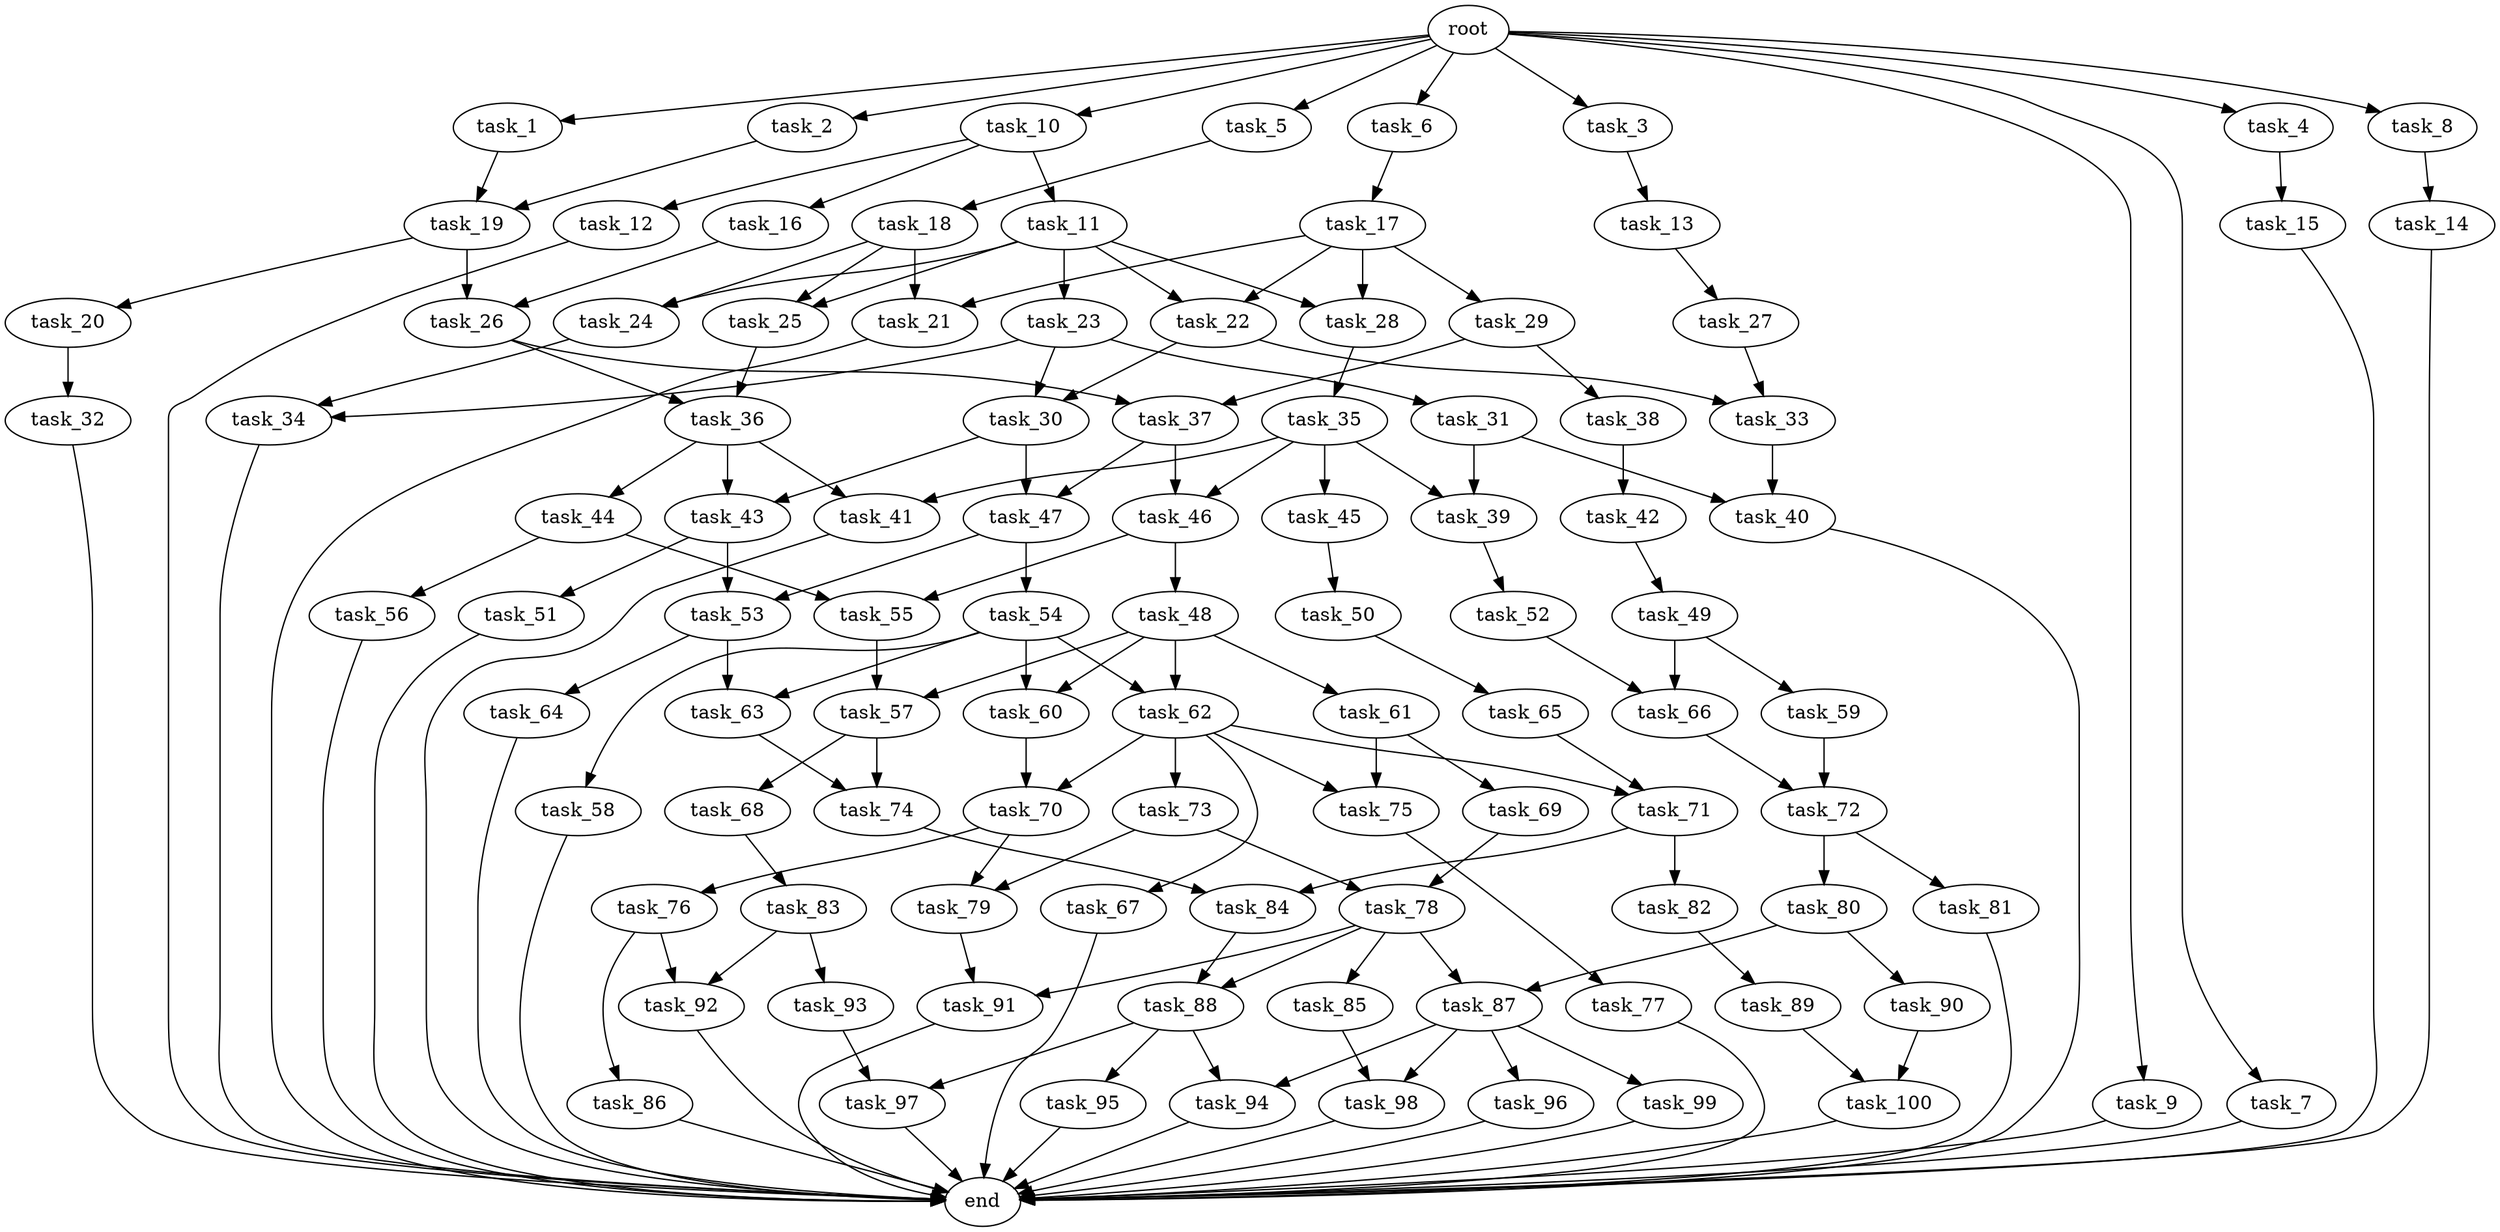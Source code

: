 digraph G {
  task_19 [size="3.263948e+09"];
  task_53 [size="3.812317e+09"];
  task_69 [size="6.804256e+08"];
  task_25 [size="7.364936e+07"];
  task_51 [size="4.761424e+09"];
  task_61 [size="3.924974e+09"];
  task_72 [size="2.969346e+09"];
  task_59 [size="5.168847e+08"];
  task_6 [size="5.136105e+08"];
  root [size="0.000000e+00"];
  task_3 [size="4.020732e+09"];
  task_60 [size="2.335431e+09"];
  task_76 [size="3.916910e+09"];
  task_48 [size="2.359742e+09"];
  task_84 [size="4.618931e+09"];
  task_86 [size="1.499413e+09"];
  task_11 [size="2.348254e+09"];
  task_54 [size="4.617043e+09"];
  task_36 [size="3.537651e+09"];
  task_97 [size="1.600188e+09"];
  task_58 [size="3.564946e+09"];
  task_62 [size="1.655793e+09"];
  task_57 [size="2.984838e+09"];
  task_22 [size="1.654909e+09"];
  task_28 [size="1.265773e+09"];
  task_41 [size="1.326909e+09"];
  task_78 [size="2.702558e+09"];
  task_47 [size="3.476037e+09"];
  task_43 [size="1.728052e+09"];
  task_94 [size="4.931930e+09"];
  task_9 [size="3.462102e+09"];
  task_68 [size="3.113423e+09"];
  task_70 [size="4.714711e+09"];
  task_23 [size="9.306272e+08"];
  task_88 [size="5.181705e+07"];
  task_8 [size="4.120385e+09"];
  task_87 [size="1.382519e+09"];
  task_35 [size="4.163380e+09"];
  task_42 [size="2.921593e+09"];
  end [size="0.000000e+00"];
  task_63 [size="4.060349e+09"];
  task_45 [size="2.813526e+09"];
  task_17 [size="3.720420e+09"];
  task_7 [size="1.246122e+08"];
  task_13 [size="1.666811e+09"];
  task_1 [size="8.339578e+08"];
  task_100 [size="3.014205e+09"];
  task_89 [size="2.048516e+09"];
  task_83 [size="2.836664e+09"];
  task_74 [size="3.760712e+09"];
  task_90 [size="3.813713e+09"];
  task_34 [size="3.225708e+09"];
  task_85 [size="3.626547e+09"];
  task_98 [size="2.179356e+09"];
  task_67 [size="6.297558e+07"];
  task_21 [size="2.968907e+09"];
  task_82 [size="1.157133e+09"];
  task_20 [size="1.370680e+09"];
  task_52 [size="5.614987e+08"];
  task_50 [size="1.289196e+09"];
  task_31 [size="3.723418e+09"];
  task_93 [size="2.323355e+09"];
  task_79 [size="2.688526e+09"];
  task_15 [size="3.776024e+09"];
  task_96 [size="5.401309e+08"];
  task_5 [size="3.582257e+09"];
  task_12 [size="1.927033e+09"];
  task_32 [size="3.727829e+09"];
  task_4 [size="8.773735e+08"];
  task_44 [size="5.860125e+08"];
  task_16 [size="4.031521e+09"];
  task_92 [size="8.727826e+08"];
  task_18 [size="1.739010e+09"];
  task_80 [size="2.900660e+09"];
  task_37 [size="4.172254e+09"];
  task_71 [size="5.662845e+08"];
  task_24 [size="3.970511e+09"];
  task_64 [size="2.830052e+09"];
  task_26 [size="1.551410e+09"];
  task_81 [size="1.420214e+09"];
  task_66 [size="4.798217e+09"];
  task_56 [size="3.458964e+09"];
  task_33 [size="3.787271e+09"];
  task_77 [size="4.013001e+09"];
  task_14 [size="3.754838e+09"];
  task_65 [size="3.111096e+09"];
  task_99 [size="3.275656e+09"];
  task_29 [size="4.177788e+09"];
  task_73 [size="2.572707e+09"];
  task_49 [size="2.527370e+09"];
  task_30 [size="3.371382e+09"];
  task_55 [size="1.830389e+09"];
  task_75 [size="2.870130e+09"];
  task_46 [size="2.778955e+09"];
  task_27 [size="3.277373e+09"];
  task_39 [size="1.500216e+09"];
  task_38 [size="2.361712e+09"];
  task_2 [size="2.419026e+08"];
  task_91 [size="3.361073e+09"];
  task_95 [size="2.840232e+09"];
  task_40 [size="2.719156e+09"];
  task_10 [size="1.259952e+09"];

  task_19 -> task_20 [size="3.263948e+08"];
  task_19 -> task_26 [size="3.263948e+08"];
  task_53 -> task_63 [size="3.812317e+08"];
  task_53 -> task_64 [size="3.812317e+08"];
  task_69 -> task_78 [size="1.360851e+08"];
  task_25 -> task_36 [size="7.364936e+06"];
  task_51 -> end [size="1.000000e-12"];
  task_61 -> task_75 [size="7.849948e+08"];
  task_61 -> task_69 [size="7.849948e+08"];
  task_72 -> task_81 [size="2.969346e+08"];
  task_72 -> task_80 [size="2.969346e+08"];
  task_59 -> task_72 [size="1.033769e+08"];
  task_6 -> task_17 [size="1.027221e+08"];
  root -> task_2 [size="1.000000e-12"];
  root -> task_7 [size="1.000000e-12"];
  root -> task_4 [size="1.000000e-12"];
  root -> task_5 [size="1.000000e-12"];
  root -> task_3 [size="1.000000e-12"];
  root -> task_8 [size="1.000000e-12"];
  root -> task_9 [size="1.000000e-12"];
  root -> task_10 [size="1.000000e-12"];
  root -> task_6 [size="1.000000e-12"];
  root -> task_1 [size="1.000000e-12"];
  task_3 -> task_13 [size="8.041463e+08"];
  task_60 -> task_70 [size="2.335431e+08"];
  task_76 -> task_86 [size="7.833819e+08"];
  task_76 -> task_92 [size="7.833819e+08"];
  task_48 -> task_61 [size="4.719484e+08"];
  task_48 -> task_57 [size="4.719484e+08"];
  task_48 -> task_60 [size="4.719484e+08"];
  task_48 -> task_62 [size="4.719484e+08"];
  task_84 -> task_88 [size="4.618931e+08"];
  task_86 -> end [size="1.000000e-12"];
  task_11 -> task_25 [size="4.696508e+08"];
  task_11 -> task_24 [size="4.696508e+08"];
  task_11 -> task_22 [size="4.696508e+08"];
  task_11 -> task_28 [size="4.696508e+08"];
  task_11 -> task_23 [size="4.696508e+08"];
  task_54 -> task_58 [size="9.234087e+08"];
  task_54 -> task_62 [size="9.234087e+08"];
  task_54 -> task_60 [size="9.234087e+08"];
  task_54 -> task_63 [size="9.234087e+08"];
  task_36 -> task_43 [size="3.537651e+08"];
  task_36 -> task_44 [size="3.537651e+08"];
  task_36 -> task_41 [size="3.537651e+08"];
  task_97 -> end [size="1.000000e-12"];
  task_58 -> end [size="1.000000e-12"];
  task_62 -> task_67 [size="1.655793e+08"];
  task_62 -> task_73 [size="1.655793e+08"];
  task_62 -> task_71 [size="1.655793e+08"];
  task_62 -> task_70 [size="1.655793e+08"];
  task_62 -> task_75 [size="1.655793e+08"];
  task_57 -> task_74 [size="2.984838e+08"];
  task_57 -> task_68 [size="2.984838e+08"];
  task_22 -> task_30 [size="1.654909e+08"];
  task_22 -> task_33 [size="1.654909e+08"];
  task_28 -> task_35 [size="1.265773e+08"];
  task_41 -> end [size="1.000000e-12"];
  task_78 -> task_85 [size="2.702558e+08"];
  task_78 -> task_88 [size="2.702558e+08"];
  task_78 -> task_87 [size="2.702558e+08"];
  task_78 -> task_91 [size="2.702558e+08"];
  task_47 -> task_53 [size="3.476037e+08"];
  task_47 -> task_54 [size="3.476037e+08"];
  task_43 -> task_53 [size="1.728052e+08"];
  task_43 -> task_51 [size="1.728052e+08"];
  task_94 -> end [size="1.000000e-12"];
  task_9 -> end [size="1.000000e-12"];
  task_68 -> task_83 [size="6.226846e+08"];
  task_70 -> task_79 [size="4.714711e+08"];
  task_70 -> task_76 [size="4.714711e+08"];
  task_23 -> task_31 [size="1.861254e+08"];
  task_23 -> task_30 [size="1.861254e+08"];
  task_23 -> task_34 [size="1.861254e+08"];
  task_88 -> task_95 [size="5.181705e+06"];
  task_88 -> task_94 [size="5.181705e+06"];
  task_88 -> task_97 [size="5.181705e+06"];
  task_8 -> task_14 [size="8.240771e+08"];
  task_87 -> task_99 [size="1.382519e+08"];
  task_87 -> task_94 [size="1.382519e+08"];
  task_87 -> task_98 [size="1.382519e+08"];
  task_87 -> task_96 [size="1.382519e+08"];
  task_35 -> task_45 [size="8.326760e+08"];
  task_35 -> task_41 [size="8.326760e+08"];
  task_35 -> task_46 [size="8.326760e+08"];
  task_35 -> task_39 [size="8.326760e+08"];
  task_42 -> task_49 [size="5.843186e+08"];
  task_63 -> task_74 [size="4.060349e+08"];
  task_45 -> task_50 [size="5.627051e+08"];
  task_17 -> task_21 [size="7.440840e+08"];
  task_17 -> task_29 [size="7.440840e+08"];
  task_17 -> task_22 [size="7.440840e+08"];
  task_17 -> task_28 [size="7.440840e+08"];
  task_7 -> end [size="1.000000e-12"];
  task_13 -> task_27 [size="3.333623e+08"];
  task_1 -> task_19 [size="1.667916e+08"];
  task_100 -> end [size="1.000000e-12"];
  task_89 -> task_100 [size="4.097033e+08"];
  task_83 -> task_93 [size="5.673329e+08"];
  task_83 -> task_92 [size="5.673329e+08"];
  task_74 -> task_84 [size="3.760712e+08"];
  task_90 -> task_100 [size="7.627426e+08"];
  task_34 -> end [size="1.000000e-12"];
  task_85 -> task_98 [size="7.253094e+08"];
  task_98 -> end [size="1.000000e-12"];
  task_67 -> end [size="1.000000e-12"];
  task_21 -> end [size="1.000000e-12"];
  task_82 -> task_89 [size="2.314267e+08"];
  task_20 -> task_32 [size="2.741360e+08"];
  task_52 -> task_66 [size="1.122997e+08"];
  task_50 -> task_65 [size="2.578392e+08"];
  task_31 -> task_40 [size="7.446836e+08"];
  task_31 -> task_39 [size="7.446836e+08"];
  task_93 -> task_97 [size="4.646710e+08"];
  task_79 -> task_91 [size="2.688526e+08"];
  task_15 -> end [size="1.000000e-12"];
  task_96 -> end [size="1.000000e-12"];
  task_5 -> task_18 [size="7.164515e+08"];
  task_12 -> end [size="1.000000e-12"];
  task_32 -> end [size="1.000000e-12"];
  task_4 -> task_15 [size="1.754747e+08"];
  task_44 -> task_56 [size="1.172025e+08"];
  task_44 -> task_55 [size="1.172025e+08"];
  task_16 -> task_26 [size="8.063042e+08"];
  task_92 -> end [size="1.000000e-12"];
  task_18 -> task_21 [size="3.478020e+08"];
  task_18 -> task_24 [size="3.478020e+08"];
  task_18 -> task_25 [size="3.478020e+08"];
  task_80 -> task_87 [size="5.801321e+08"];
  task_80 -> task_90 [size="5.801321e+08"];
  task_37 -> task_47 [size="4.172254e+08"];
  task_37 -> task_46 [size="4.172254e+08"];
  task_71 -> task_84 [size="5.662845e+07"];
  task_71 -> task_82 [size="5.662845e+07"];
  task_24 -> task_34 [size="3.970511e+08"];
  task_64 -> end [size="1.000000e-12"];
  task_26 -> task_37 [size="1.551410e+08"];
  task_26 -> task_36 [size="1.551410e+08"];
  task_81 -> end [size="1.000000e-12"];
  task_66 -> task_72 [size="4.798217e+08"];
  task_56 -> end [size="1.000000e-12"];
  task_33 -> task_40 [size="3.787271e+08"];
  task_77 -> end [size="1.000000e-12"];
  task_14 -> end [size="1.000000e-12"];
  task_65 -> task_71 [size="6.222193e+08"];
  task_99 -> end [size="1.000000e-12"];
  task_29 -> task_37 [size="8.355576e+08"];
  task_29 -> task_38 [size="8.355576e+08"];
  task_73 -> task_78 [size="5.145414e+08"];
  task_73 -> task_79 [size="5.145414e+08"];
  task_49 -> task_66 [size="5.054739e+08"];
  task_49 -> task_59 [size="5.054739e+08"];
  task_30 -> task_47 [size="3.371382e+08"];
  task_30 -> task_43 [size="3.371382e+08"];
  task_55 -> task_57 [size="1.830389e+08"];
  task_75 -> task_77 [size="2.870130e+08"];
  task_46 -> task_48 [size="2.778955e+08"];
  task_46 -> task_55 [size="2.778955e+08"];
  task_27 -> task_33 [size="6.554746e+08"];
  task_39 -> task_52 [size="1.500216e+08"];
  task_38 -> task_42 [size="4.723424e+08"];
  task_2 -> task_19 [size="4.838052e+07"];
  task_91 -> end [size="1.000000e-12"];
  task_95 -> end [size="1.000000e-12"];
  task_40 -> end [size="1.000000e-12"];
  task_10 -> task_12 [size="2.519905e+08"];
  task_10 -> task_16 [size="2.519905e+08"];
  task_10 -> task_11 [size="2.519905e+08"];
}
